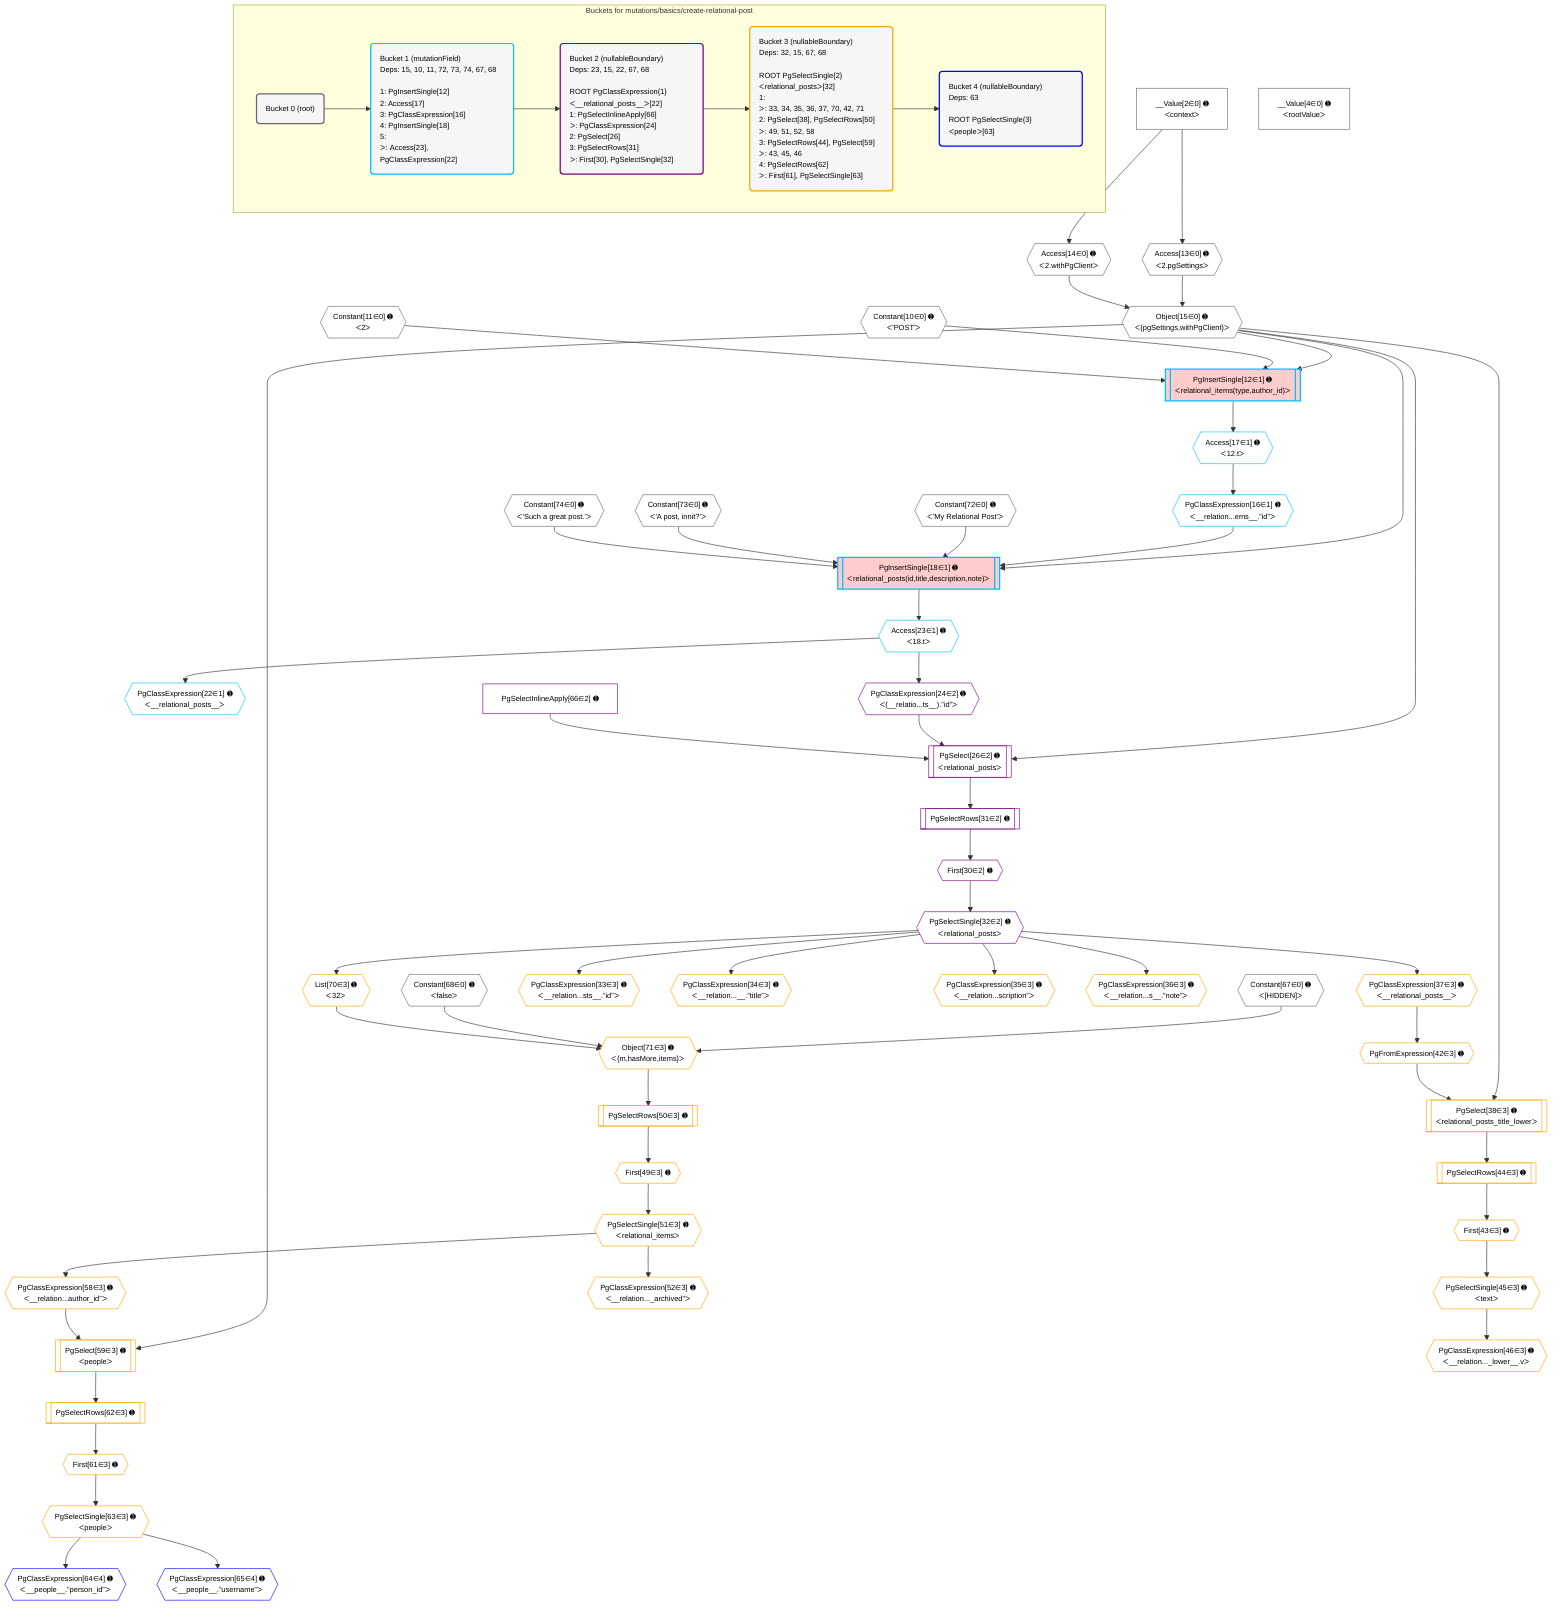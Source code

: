 %%{init: {'themeVariables': { 'fontSize': '12px'}}}%%
graph TD
    classDef path fill:#eee,stroke:#000,color:#000
    classDef plan fill:#fff,stroke-width:1px,color:#000
    classDef itemplan fill:#fff,stroke-width:2px,color:#000
    classDef unbatchedplan fill:#dff,stroke-width:1px,color:#000
    classDef sideeffectplan fill:#fcc,stroke-width:2px,color:#000
    classDef bucket fill:#f6f6f6,color:#000,stroke-width:2px,text-align:left


    %% plan dependencies
    Object15{{"Object[15∈0] ➊<br />ᐸ{pgSettings,withPgClient}ᐳ"}}:::plan
    Access13{{"Access[13∈0] ➊<br />ᐸ2.pgSettingsᐳ"}}:::plan
    Access14{{"Access[14∈0] ➊<br />ᐸ2.withPgClientᐳ"}}:::plan
    Access13 & Access14 --> Object15
    __Value2["__Value[2∈0] ➊<br />ᐸcontextᐳ"]:::plan
    __Value2 --> Access13
    __Value2 --> Access14
    __Value4["__Value[4∈0] ➊<br />ᐸrootValueᐳ"]:::plan
    Constant10{{"Constant[10∈0] ➊<br />ᐸ'POST'ᐳ"}}:::plan
    Constant11{{"Constant[11∈0] ➊<br />ᐸ2ᐳ"}}:::plan
    Constant67{{"Constant[67∈0] ➊<br />ᐸ[HIDDEN]ᐳ"}}:::plan
    Constant68{{"Constant[68∈0] ➊<br />ᐸfalseᐳ"}}:::plan
    Constant72{{"Constant[72∈0] ➊<br />ᐸ'My Relational Post'ᐳ"}}:::plan
    Constant73{{"Constant[73∈0] ➊<br />ᐸ'A post, innit?'ᐳ"}}:::plan
    Constant74{{"Constant[74∈0] ➊<br />ᐸ'Such a great post.'ᐳ"}}:::plan
    PgInsertSingle18[["PgInsertSingle[18∈1] ➊<br />ᐸrelational_posts(id,title,description,note)ᐳ"]]:::sideeffectplan
    PgClassExpression16{{"PgClassExpression[16∈1] ➊<br />ᐸ__relation...ems__.”id”ᐳ"}}:::plan
    Object15 & PgClassExpression16 & Constant72 & Constant73 & Constant74 --> PgInsertSingle18
    PgInsertSingle12[["PgInsertSingle[12∈1] ➊<br />ᐸrelational_items(type,author_id)ᐳ"]]:::sideeffectplan
    Object15 & Constant10 & Constant11 --> PgInsertSingle12
    Access17{{"Access[17∈1] ➊<br />ᐸ12.tᐳ"}}:::plan
    Access17 --> PgClassExpression16
    PgInsertSingle12 --> Access17
    PgClassExpression22{{"PgClassExpression[22∈1] ➊<br />ᐸ__relational_posts__ᐳ"}}:::plan
    Access23{{"Access[23∈1] ➊<br />ᐸ18.tᐳ"}}:::plan
    Access23 --> PgClassExpression22
    PgInsertSingle18 --> Access23
    PgSelect26[["PgSelect[26∈2] ➊<br />ᐸrelational_postsᐳ"]]:::plan
    PgClassExpression24{{"PgClassExpression[24∈2] ➊<br />ᐸ(__relatio...ts__).”id”ᐳ"}}:::plan
    PgSelectInlineApply66["PgSelectInlineApply[66∈2] ➊"]:::plan
    Object15 & PgClassExpression24 & PgSelectInlineApply66 --> PgSelect26
    Access23 --> PgClassExpression24
    First30{{"First[30∈2] ➊"}}:::plan
    PgSelectRows31[["PgSelectRows[31∈2] ➊"]]:::plan
    PgSelectRows31 --> First30
    PgSelect26 --> PgSelectRows31
    PgSelectSingle32{{"PgSelectSingle[32∈2] ➊<br />ᐸrelational_postsᐳ"}}:::plan
    First30 --> PgSelectSingle32
    Object71{{"Object[71∈3] ➊<br />ᐸ{m,hasMore,items}ᐳ"}}:::plan
    List70{{"List[70∈3] ➊<br />ᐸ32ᐳ"}}:::plan
    Constant67 & Constant68 & List70 --> Object71
    PgSelect38[["PgSelect[38∈3] ➊<br />ᐸrelational_posts_title_lowerᐳ"]]:::plan
    PgFromExpression42{{"PgFromExpression[42∈3] ➊"}}:::plan
    Object15 & PgFromExpression42 --> PgSelect38
    PgSelect59[["PgSelect[59∈3] ➊<br />ᐸpeopleᐳ"]]:::plan
    PgClassExpression58{{"PgClassExpression[58∈3] ➊<br />ᐸ__relation...author_id”ᐳ"}}:::plan
    Object15 & PgClassExpression58 --> PgSelect59
    PgClassExpression33{{"PgClassExpression[33∈3] ➊<br />ᐸ__relation...sts__.”id”ᐳ"}}:::plan
    PgSelectSingle32 --> PgClassExpression33
    PgClassExpression34{{"PgClassExpression[34∈3] ➊<br />ᐸ__relation...__.”title”ᐳ"}}:::plan
    PgSelectSingle32 --> PgClassExpression34
    PgClassExpression35{{"PgClassExpression[35∈3] ➊<br />ᐸ__relation...scription”ᐳ"}}:::plan
    PgSelectSingle32 --> PgClassExpression35
    PgClassExpression36{{"PgClassExpression[36∈3] ➊<br />ᐸ__relation...s__.”note”ᐳ"}}:::plan
    PgSelectSingle32 --> PgClassExpression36
    PgClassExpression37{{"PgClassExpression[37∈3] ➊<br />ᐸ__relational_posts__ᐳ"}}:::plan
    PgSelectSingle32 --> PgClassExpression37
    PgClassExpression37 --> PgFromExpression42
    First43{{"First[43∈3] ➊"}}:::plan
    PgSelectRows44[["PgSelectRows[44∈3] ➊"]]:::plan
    PgSelectRows44 --> First43
    PgSelect38 --> PgSelectRows44
    PgSelectSingle45{{"PgSelectSingle[45∈3] ➊<br />ᐸtextᐳ"}}:::plan
    First43 --> PgSelectSingle45
    PgClassExpression46{{"PgClassExpression[46∈3] ➊<br />ᐸ__relation..._lower__.vᐳ"}}:::plan
    PgSelectSingle45 --> PgClassExpression46
    First49{{"First[49∈3] ➊"}}:::plan
    PgSelectRows50[["PgSelectRows[50∈3] ➊"]]:::plan
    PgSelectRows50 --> First49
    Object71 --> PgSelectRows50
    PgSelectSingle51{{"PgSelectSingle[51∈3] ➊<br />ᐸrelational_itemsᐳ"}}:::plan
    First49 --> PgSelectSingle51
    PgClassExpression52{{"PgClassExpression[52∈3] ➊<br />ᐸ__relation..._archived”ᐳ"}}:::plan
    PgSelectSingle51 --> PgClassExpression52
    PgSelectSingle51 --> PgClassExpression58
    First61{{"First[61∈3] ➊"}}:::plan
    PgSelectRows62[["PgSelectRows[62∈3] ➊"]]:::plan
    PgSelectRows62 --> First61
    PgSelect59 --> PgSelectRows62
    PgSelectSingle63{{"PgSelectSingle[63∈3] ➊<br />ᐸpeopleᐳ"}}:::plan
    First61 --> PgSelectSingle63
    PgSelectSingle32 --> List70
    PgClassExpression64{{"PgClassExpression[64∈4] ➊<br />ᐸ__people__.”person_id”ᐳ"}}:::plan
    PgSelectSingle63 --> PgClassExpression64
    PgClassExpression65{{"PgClassExpression[65∈4] ➊<br />ᐸ__people__.”username”ᐳ"}}:::plan
    PgSelectSingle63 --> PgClassExpression65

    %% define steps

    subgraph "Buckets for mutations/basics/create-relational-post"
    Bucket0("Bucket 0 (root)"):::bucket
    classDef bucket0 stroke:#696969
    class Bucket0,__Value2,__Value4,Constant10,Constant11,Access13,Access14,Object15,Constant67,Constant68,Constant72,Constant73,Constant74 bucket0
    Bucket1("Bucket 1 (mutationField)<br />Deps: 15, 10, 11, 72, 73, 74, 67, 68<br /><br />1: PgInsertSingle[12]<br />2: Access[17]<br />3: PgClassExpression[16]<br />4: PgInsertSingle[18]<br />5: <br />ᐳ: Access[23], PgClassExpression[22]"):::bucket
    classDef bucket1 stroke:#00bfff
    class Bucket1,PgInsertSingle12,PgClassExpression16,Access17,PgInsertSingle18,PgClassExpression22,Access23 bucket1
    Bucket2("Bucket 2 (nullableBoundary)<br />Deps: 23, 15, 22, 67, 68<br /><br />ROOT PgClassExpression{1}ᐸ__relational_posts__ᐳ[22]<br />1: PgSelectInlineApply[66]<br />ᐳ: PgClassExpression[24]<br />2: PgSelect[26]<br />3: PgSelectRows[31]<br />ᐳ: First[30], PgSelectSingle[32]"):::bucket
    classDef bucket2 stroke:#7f007f
    class Bucket2,PgClassExpression24,PgSelect26,First30,PgSelectRows31,PgSelectSingle32,PgSelectInlineApply66 bucket2
    Bucket3("Bucket 3 (nullableBoundary)<br />Deps: 32, 15, 67, 68<br /><br />ROOT PgSelectSingle{2}ᐸrelational_postsᐳ[32]<br />1: <br />ᐳ: 33, 34, 35, 36, 37, 70, 42, 71<br />2: PgSelect[38], PgSelectRows[50]<br />ᐳ: 49, 51, 52, 58<br />3: PgSelectRows[44], PgSelect[59]<br />ᐳ: 43, 45, 46<br />4: PgSelectRows[62]<br />ᐳ: First[61], PgSelectSingle[63]"):::bucket
    classDef bucket3 stroke:#ffa500
    class Bucket3,PgClassExpression33,PgClassExpression34,PgClassExpression35,PgClassExpression36,PgClassExpression37,PgSelect38,PgFromExpression42,First43,PgSelectRows44,PgSelectSingle45,PgClassExpression46,First49,PgSelectRows50,PgSelectSingle51,PgClassExpression52,PgClassExpression58,PgSelect59,First61,PgSelectRows62,PgSelectSingle63,List70,Object71 bucket3
    Bucket4("Bucket 4 (nullableBoundary)<br />Deps: 63<br /><br />ROOT PgSelectSingle{3}ᐸpeopleᐳ[63]"):::bucket
    classDef bucket4 stroke:#0000ff
    class Bucket4,PgClassExpression64,PgClassExpression65 bucket4
    Bucket0 --> Bucket1
    Bucket1 --> Bucket2
    Bucket2 --> Bucket3
    Bucket3 --> Bucket4
    end